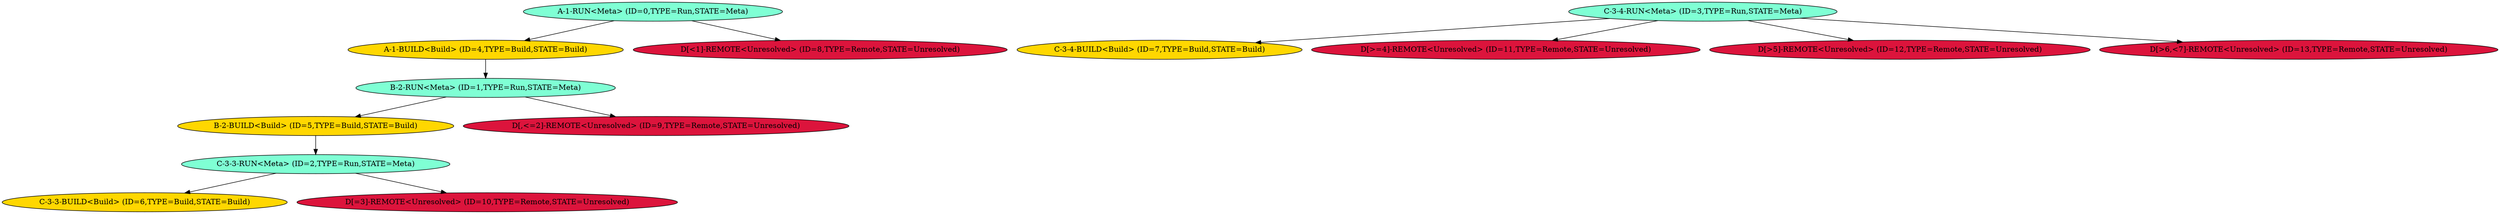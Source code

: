 strict digraph dependency_graph {
// Node definitions.
"A-1-RUN<Meta> (ID=0,TYPE=Run,STATE=Meta)" [
NodeInBase64="Cv+BBgEC/4QAAABX/4UDAQEKUGFja2FnZVZlcgH/hgABBQEETmFtZQEMAAEHVmVyc2lvbgEMAAEJQ29uZGl0aW9uAQwAAQhTVmVyc2lvbgEMAAEKU0NvbmRpdGlvbgEMAAAA/7//ggD/ugMCAAFX/4UDAQEKUGFja2FnZVZlcgH/hgABBQEETmFtZQEMAAEHVmVyc2lvbgEMAAEJQ29uZGl0aW9uAQwAAQhTVmVyc2lvbgEMAAEKU0NvbmRpdGlvbgEMAAAACf+GAQFBAQExAAMEAAIDBAAEDAwACUEuc3JjLnJwbQgMAAVBLnJwbQkMAAZBLnNwZWMJDAAGQS9zcmMvDAwACXRlc3RfYXJjaAwMAAl0ZXN0X3JlcG8DDAAAAwIAAA=="
SRPM="A.src.rpm"
fillcolor=aquamarine
style=filled
];
"B-2-RUN<Meta> (ID=1,TYPE=Run,STATE=Meta)" [
NodeInBase64="Cv+BBgEC/4QAAABX/4UDAQEKUGFja2FnZVZlcgH/hgABBQEETmFtZQEMAAEHVmVyc2lvbgEMAAEJQ29uZGl0aW9uAQwAAQhTVmVyc2lvbgEMAAEKU0NvbmRpdGlvbgEMAAAA/7//ggD/ugMCAAFX/4UDAQEKUGFja2FnZVZlcgH/hgABBQEETmFtZQEMAAEHVmVyc2lvbgEMAAEJQ29uZGl0aW9uAQwAAQhTVmVyc2lvbgEMAAEKU0NvbmRpdGlvbgEMAAAACf+GAQFCAQEyAAMEAAIDBAAEDAwACUIuc3JjLnJwbQgMAAVCLnJwbQkMAAZCLnNwZWMJDAAGQi9zcmMvDAwACXRlc3RfYXJjaAwMAAl0ZXN0X3JlcG8DDAAAAwIAAA=="
SRPM="B.src.rpm"
fillcolor=aquamarine
style=filled
];
"C-3-3-RUN<Meta> (ID=2,TYPE=Run,STATE=Meta)" [
NodeInBase64="Cv+BBgEC/4QAAABX/4UDAQEKUGFja2FnZVZlcgH/hgABBQEETmFtZQEMAAEHVmVyc2lvbgEMAAEJQ29uZGl0aW9uAQwAAQhTVmVyc2lvbgEMAAEKU0NvbmRpdGlvbgEMAAAA/8H/ggD/vAMCAAFX/4UDAQEKUGFja2FnZVZlcgH/hgABBQEETmFtZQEMAAEHVmVyc2lvbgEMAAEJQ29uZGl0aW9uAQwAAQhTVmVyc2lvbgEMAAEKU0NvbmRpdGlvbgEMAAAAC/+GAQFDAQMzLTMAAwQAAgMEAAQMDAAJQy5zcmMucnBtCAwABUMucnBtCQwABkMuc3BlYwkMAAZDL3NyYy8MDAAJdGVzdF9hcmNoDAwACXRlc3RfcmVwbwMMAAADAgAA"
SRPM="C.src.rpm"
fillcolor=aquamarine
style=filled
];
"C-3-4-RUN<Meta> (ID=3,TYPE=Run,STATE=Meta)" [
NodeInBase64="Cv+BBgEC/4QAAABX/4UDAQEKUGFja2FnZVZlcgH/hgABBQEETmFtZQEMAAEHVmVyc2lvbgEMAAEJQ29uZGl0aW9uAQwAAQhTVmVyc2lvbgEMAAEKU0NvbmRpdGlvbgEMAAAA/8H/ggD/vAMCAAFX/4UDAQEKUGFja2FnZVZlcgH/hgABBQEETmFtZQEMAAEHVmVyc2lvbgEMAAEJQ29uZGl0aW9uAQwAAQhTVmVyc2lvbgEMAAEKU0NvbmRpdGlvbgEMAAAAC/+GAQFDAQMzLTQAAwQAAgMEAAQMDAAJQy5zcmMucnBtCAwABUMucnBtCQwABkMuc3BlYwkMAAZDL3NyYy8MDAAJdGVzdF9hcmNoDAwACXRlc3RfcmVwbwMMAAADAgAA"
SRPM="C.src.rpm"
fillcolor=aquamarine
style=filled
];
"A-1-BUILD<Build> (ID=4,TYPE=Build,STATE=Build)" [
NodeInBase64="Cv+BBgEC/4QAAABX/4UDAQEKUGFja2FnZVZlcgH/hgABBQEETmFtZQEMAAEHVmVyc2lvbgEMAAEJQ29uZGl0aW9uAQwAAQhTVmVyc2lvbgEMAAEKU0NvbmRpdGlvbgEMAAAA/7//ggD/ugMCAAFX/4UDAQEKUGFja2FnZVZlcgH/hgABBQEETmFtZQEMAAEHVmVyc2lvbgEMAAEJQ29uZGl0aW9uAQwAAQhTVmVyc2lvbgEMAAEKU0NvbmRpdGlvbgEMAAAACf+GAQFBAQExAAMEAAQDBAACDAwACUEuc3JjLnJwbQgMAAVBLnJwbQkMAAZBLnNwZWMJDAAGQS9zcmMvDAwACXRlc3RfYXJjaAwMAAl0ZXN0X3JlcG8DDAAAAwIAAA=="
SRPM="A.src.rpm"
fillcolor=gold
style=filled
];
"B-2-BUILD<Build> (ID=5,TYPE=Build,STATE=Build)" [
NodeInBase64="Cv+BBgEC/4QAAABX/4UDAQEKUGFja2FnZVZlcgH/hgABBQEETmFtZQEMAAEHVmVyc2lvbgEMAAEJQ29uZGl0aW9uAQwAAQhTVmVyc2lvbgEMAAEKU0NvbmRpdGlvbgEMAAAA/7//ggD/ugMCAAFX/4UDAQEKUGFja2FnZVZlcgH/hgABBQEETmFtZQEMAAEHVmVyc2lvbgEMAAEJQ29uZGl0aW9uAQwAAQhTVmVyc2lvbgEMAAEKU0NvbmRpdGlvbgEMAAAACf+GAQFCAQEyAAMEAAQDBAACDAwACUIuc3JjLnJwbQgMAAVCLnJwbQkMAAZCLnNwZWMJDAAGQi9zcmMvDAwACXRlc3RfYXJjaAwMAAl0ZXN0X3JlcG8DDAAAAwIAAA=="
SRPM="B.src.rpm"
fillcolor=gold
style=filled
];
"C-3-3-BUILD<Build> (ID=6,TYPE=Build,STATE=Build)" [
NodeInBase64="Cv+BBgEC/4QAAABX/4UDAQEKUGFja2FnZVZlcgH/hgABBQEETmFtZQEMAAEHVmVyc2lvbgEMAAEJQ29uZGl0aW9uAQwAAQhTVmVyc2lvbgEMAAEKU0NvbmRpdGlvbgEMAAAA/8H/ggD/vAMCAAFX/4UDAQEKUGFja2FnZVZlcgH/hgABBQEETmFtZQEMAAEHVmVyc2lvbgEMAAEJQ29uZGl0aW9uAQwAAQhTVmVyc2lvbgEMAAEKU0NvbmRpdGlvbgEMAAAAC/+GAQFDAQMzLTMAAwQABAMEAAIMDAAJQy5zcmMucnBtCAwABUMucnBtCQwABkMuc3BlYwkMAAZDL3NyYy8MDAAJdGVzdF9hcmNoDAwACXRlc3RfcmVwbwMMAAADAgAA"
SRPM="C.src.rpm"
fillcolor=gold
style=filled
];
"C-3-4-BUILD<Build> (ID=7,TYPE=Build,STATE=Build)" [
NodeInBase64="Cv+BBgEC/4QAAABX/4UDAQEKUGFja2FnZVZlcgH/hgABBQEETmFtZQEMAAEHVmVyc2lvbgEMAAEJQ29uZGl0aW9uAQwAAQhTVmVyc2lvbgEMAAEKU0NvbmRpdGlvbgEMAAAA/8H/ggD/vAMCAAFX/4UDAQEKUGFja2FnZVZlcgH/hgABBQEETmFtZQEMAAEHVmVyc2lvbgEMAAEJQ29uZGl0aW9uAQwAAQhTVmVyc2lvbgEMAAEKU0NvbmRpdGlvbgEMAAAAC/+GAQFDAQMzLTQAAwQABAMEAAIMDAAJQy5zcmMucnBtCAwABUMucnBtCQwABkMuc3BlYwkMAAZDL3NyYy8MDAAJdGVzdF9hcmNoDAwACXRlc3RfcmVwbwMMAAADAgAA"
SRPM="C.src.rpm"
fillcolor=gold
style=filled
];
"D[<1]-REMOTE<Unresolved> (ID=8,TYPE=Remote,STATE=Unresolved)" [
NodeInBase64="Cv+BBgEC/4QAAABX/4UDAQEKUGFja2FnZVZlcgH/hgABBQEETmFtZQEMAAEHVmVyc2lvbgEMAAEJQ29uZGl0aW9uAQwAAQhTVmVyc2lvbgEMAAEKU0NvbmRpdGlvbgEMAAAA/9r/ggD/1QMCAAFX/4UDAQEKUGFja2FnZVZlcgH/hgABBQEETmFtZQEMAAEHVmVyc2lvbgEMAAEJQ29uZGl0aW9uAQwAAQhTVmVyc2lvbgEMAAEKU0NvbmRpdGlvbgEMAAAADP+GAQFEAQExAQE8AAMEAAgDBAAIEgwAD3VybDovL0Quc3JjLnJwbQ4MAAt1cmw6Ly9ELnJwbQ8MAAx1cmw6Ly9ELnNwZWMPDAAMdXJsOi8vRC9zcmMvDAwACXRlc3RfYXJjaAwMAAl0ZXN0X3JlcG8DDAAAAwIAAA=="
SRPM="url://D.src.rpm"
fillcolor=crimson
style=filled
];
"D[,<=2]-REMOTE<Unresolved> (ID=9,TYPE=Remote,STATE=Unresolved)" [
NodeInBase64="Cv+BBgEC/4QAAABX/4UDAQEKUGFja2FnZVZlcgH/hgABBQEETmFtZQEMAAEHVmVyc2lvbgEMAAEJQ29uZGl0aW9uAQwAAQhTVmVyc2lvbgEMAAEKU0NvbmRpdGlvbgEMAAAA/9v/ggD/1gMCAAFX/4UDAQEKUGFja2FnZVZlcgH/hgABBQEETmFtZQEMAAEHVmVyc2lvbgEMAAEJQ29uZGl0aW9uAQwAAQhTVmVyc2lvbgEMAAEKU0NvbmRpdGlvbgEMAAAADf+GAQFEAwEyAQI8PQADBAAIAwQACBIMAA91cmw6Ly9ELnNyYy5ycG0ODAALdXJsOi8vRC5ycG0PDAAMdXJsOi8vRC5zcGVjDwwADHVybDovL0Qvc3JjLwwMAAl0ZXN0X2FyY2gMDAAJdGVzdF9yZXBvAwwAAAMCAAA="
SRPM="url://D.src.rpm"
fillcolor=crimson
style=filled
];
"D[=3]-REMOTE<Unresolved> (ID=10,TYPE=Remote,STATE=Unresolved)" [
NodeInBase64="Cv+BBgEC/4QAAABX/4UDAQEKUGFja2FnZVZlcgH/hgABBQEETmFtZQEMAAEHVmVyc2lvbgEMAAEJQ29uZGl0aW9uAQwAAQhTVmVyc2lvbgEMAAEKU0NvbmRpdGlvbgEMAAAA/9r/ggD/1QMCAAFX/4UDAQEKUGFja2FnZVZlcgH/hgABBQEETmFtZQEMAAEHVmVyc2lvbgEMAAEJQ29uZGl0aW9uAQwAAQhTVmVyc2lvbgEMAAEKU0NvbmRpdGlvbgEMAAAADP+GAQFEAQEzAQE9AAMEAAgDBAAIEgwAD3VybDovL0Quc3JjLnJwbQ4MAAt1cmw6Ly9ELnJwbQ8MAAx1cmw6Ly9ELnNwZWMPDAAMdXJsOi8vRC9zcmMvDAwACXRlc3RfYXJjaAwMAAl0ZXN0X3JlcG8DDAAAAwIAAA=="
SRPM="url://D.src.rpm"
fillcolor=crimson
style=filled
];
"D[>=4]-REMOTE<Unresolved> (ID=11,TYPE=Remote,STATE=Unresolved)" [
NodeInBase64="Cv+BBgEC/4QAAABX/4UDAQEKUGFja2FnZVZlcgH/hgABBQEETmFtZQEMAAEHVmVyc2lvbgEMAAEJQ29uZGl0aW9uAQwAAQhTVmVyc2lvbgEMAAEKU0NvbmRpdGlvbgEMAAAA/9v/ggD/1gMCAAFX/4UDAQEKUGFja2FnZVZlcgH/hgABBQEETmFtZQEMAAEHVmVyc2lvbgEMAAEJQ29uZGl0aW9uAQwAAQhTVmVyc2lvbgEMAAEKU0NvbmRpdGlvbgEMAAAADf+GAQFEAQE0AQI+PQADBAAIAwQACBIMAA91cmw6Ly9ELnNyYy5ycG0ODAALdXJsOi8vRC5ycG0PDAAMdXJsOi8vRC5zcGVjDwwADHVybDovL0Qvc3JjLwwMAAl0ZXN0X2FyY2gMDAAJdGVzdF9yZXBvAwwAAAMCAAA="
SRPM="url://D.src.rpm"
fillcolor=crimson
style=filled
];
"D[>5]-REMOTE<Unresolved> (ID=12,TYPE=Remote,STATE=Unresolved)" [
NodeInBase64="Cv+BBgEC/4QAAABX/4UDAQEKUGFja2FnZVZlcgH/hgABBQEETmFtZQEMAAEHVmVyc2lvbgEMAAEJQ29uZGl0aW9uAQwAAQhTVmVyc2lvbgEMAAEKU0NvbmRpdGlvbgEMAAAA/9r/ggD/1QMCAAFX/4UDAQEKUGFja2FnZVZlcgH/hgABBQEETmFtZQEMAAEHVmVyc2lvbgEMAAEJQ29uZGl0aW9uAQwAAQhTVmVyc2lvbgEMAAEKU0NvbmRpdGlvbgEMAAAADP+GAQFEAQE1AQE+AAMEAAgDBAAIEgwAD3VybDovL0Quc3JjLnJwbQ4MAAt1cmw6Ly9ELnJwbQ8MAAx1cmw6Ly9ELnNwZWMPDAAMdXJsOi8vRC9zcmMvDAwACXRlc3RfYXJjaAwMAAl0ZXN0X3JlcG8DDAAAAwIAAA=="
SRPM="url://D.src.rpm"
fillcolor=crimson
style=filled
];
"D[>6,<7]-REMOTE<Unresolved> (ID=13,TYPE=Remote,STATE=Unresolved)" [
NodeInBase64="Cv+BBgEC/4QAAABX/4UDAQEKUGFja2FnZVZlcgH/hgABBQEETmFtZQEMAAEHVmVyc2lvbgEMAAEJQ29uZGl0aW9uAQwAAQhTVmVyc2lvbgEMAAEKU0NvbmRpdGlvbgEMAAAA/+D/ggD/2wMCAAFX/4UDAQEKUGFja2FnZVZlcgH/hgABBQEETmFtZQEMAAEHVmVyc2lvbgEMAAEJQ29uZGl0aW9uAQwAAQhTVmVyc2lvbgEMAAEKU0NvbmRpdGlvbgEMAAAAEv+GAQFEAQE2AQE+AQE3AQE8AAMEAAgDBAAIEgwAD3VybDovL0Quc3JjLnJwbQ4MAAt1cmw6Ly9ELnJwbQ8MAAx1cmw6Ly9ELnNwZWMPDAAMdXJsOi8vRC9zcmMvDAwACXRlc3RfYXJjaAwMAAl0ZXN0X3JlcG8DDAAAAwIAAA=="
SRPM="url://D.src.rpm"
fillcolor=crimson
style=filled
];

// Edge definitions.
"A-1-RUN<Meta> (ID=0,TYPE=Run,STATE=Meta)" -> "A-1-BUILD<Build> (ID=4,TYPE=Build,STATE=Build)";
"A-1-RUN<Meta> (ID=0,TYPE=Run,STATE=Meta)" -> "D[<1]-REMOTE<Unresolved> (ID=8,TYPE=Remote,STATE=Unresolved)";
"B-2-RUN<Meta> (ID=1,TYPE=Run,STATE=Meta)" -> "B-2-BUILD<Build> (ID=5,TYPE=Build,STATE=Build)";
"B-2-RUN<Meta> (ID=1,TYPE=Run,STATE=Meta)" -> "D[,<=2]-REMOTE<Unresolved> (ID=9,TYPE=Remote,STATE=Unresolved)";
"C-3-3-RUN<Meta> (ID=2,TYPE=Run,STATE=Meta)" -> "C-3-3-BUILD<Build> (ID=6,TYPE=Build,STATE=Build)";
"C-3-3-RUN<Meta> (ID=2,TYPE=Run,STATE=Meta)" -> "D[=3]-REMOTE<Unresolved> (ID=10,TYPE=Remote,STATE=Unresolved)";
"C-3-4-RUN<Meta> (ID=3,TYPE=Run,STATE=Meta)" -> "C-3-4-BUILD<Build> (ID=7,TYPE=Build,STATE=Build)";
"C-3-4-RUN<Meta> (ID=3,TYPE=Run,STATE=Meta)" -> "D[>=4]-REMOTE<Unresolved> (ID=11,TYPE=Remote,STATE=Unresolved)";
"C-3-4-RUN<Meta> (ID=3,TYPE=Run,STATE=Meta)" -> "D[>5]-REMOTE<Unresolved> (ID=12,TYPE=Remote,STATE=Unresolved)";
"C-3-4-RUN<Meta> (ID=3,TYPE=Run,STATE=Meta)" -> "D[>6,<7]-REMOTE<Unresolved> (ID=13,TYPE=Remote,STATE=Unresolved)";
"A-1-BUILD<Build> (ID=4,TYPE=Build,STATE=Build)" -> "B-2-RUN<Meta> (ID=1,TYPE=Run,STATE=Meta)";
"B-2-BUILD<Build> (ID=5,TYPE=Build,STATE=Build)" -> "C-3-3-RUN<Meta> (ID=2,TYPE=Run,STATE=Meta)";
}